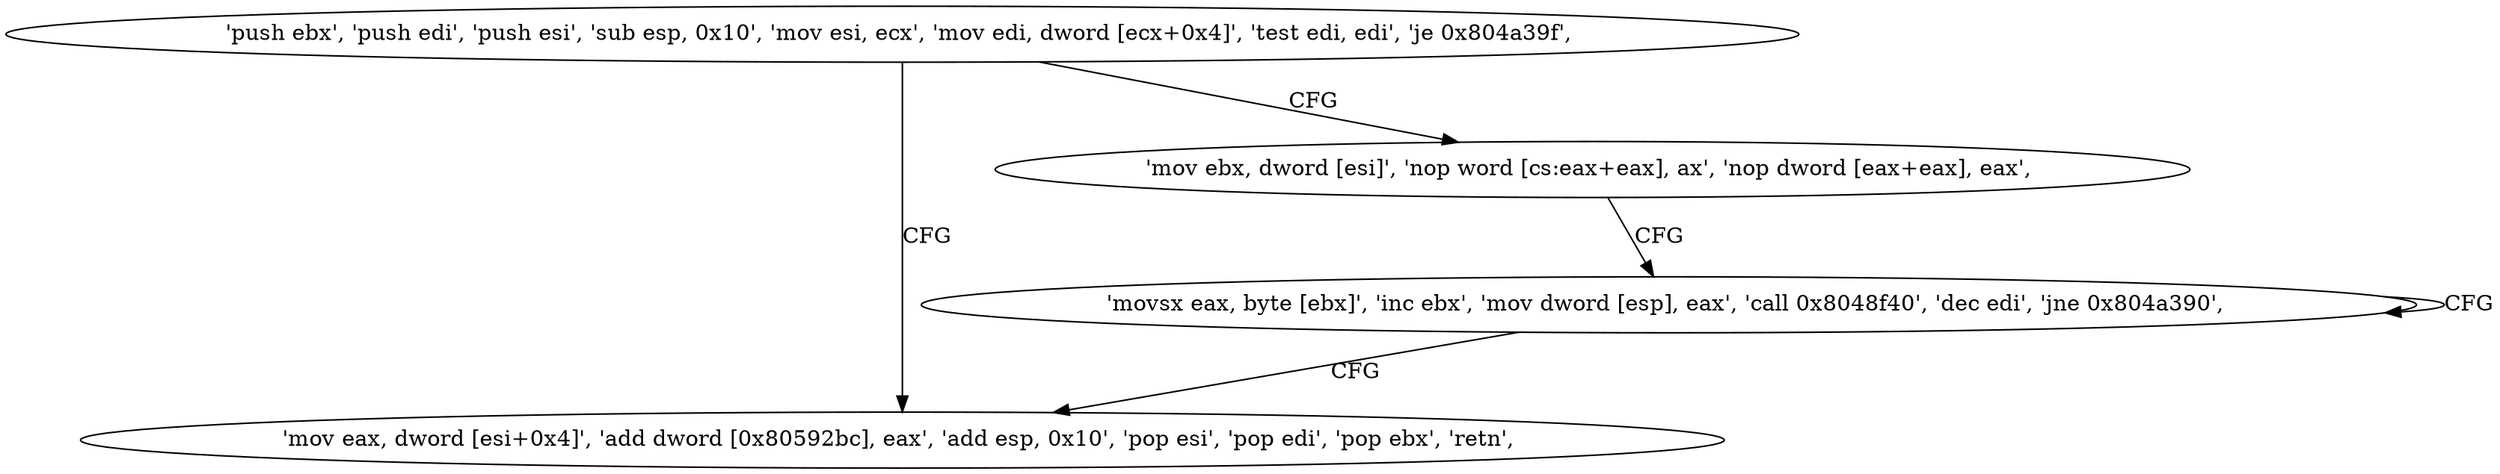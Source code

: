 digraph "func" {
"134521712" [label = "'push ebx', 'push edi', 'push esi', 'sub esp, 0x10', 'mov esi, ecx', 'mov edi, dword [ecx+0x4]', 'test edi, edi', 'je 0x804a39f', " ]
"134521759" [label = "'mov eax, dword [esi+0x4]', 'add dword [0x80592bc], eax', 'add esp, 0x10', 'pop esi', 'pop edi', 'pop ebx', 'retn', " ]
"134521727" [label = "'mov ebx, dword [esi]', 'nop word [cs:eax+eax], ax', 'nop dword [eax+eax], eax', " ]
"134521744" [label = "'movsx eax, byte [ebx]', 'inc ebx', 'mov dword [esp], eax', 'call 0x8048f40', 'dec edi', 'jne 0x804a390', " ]
"134521712" -> "134521759" [ label = "CFG" ]
"134521712" -> "134521727" [ label = "CFG" ]
"134521727" -> "134521744" [ label = "CFG" ]
"134521744" -> "134521744" [ label = "CFG" ]
"134521744" -> "134521759" [ label = "CFG" ]
}
